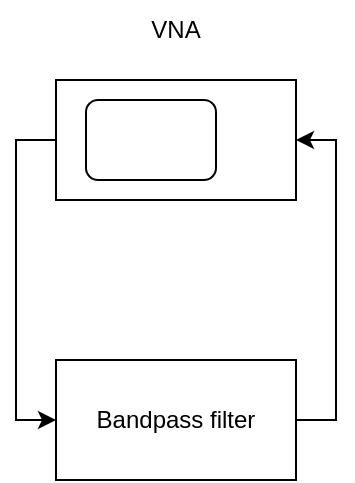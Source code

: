 <mxfile version="24.9.0">
  <diagram name="Page-1" id="xFcoPLFQghonusYL47Dk">
    <mxGraphModel dx="600" dy="374" grid="1" gridSize="10" guides="1" tooltips="1" connect="1" arrows="1" fold="1" page="1" pageScale="1" pageWidth="850" pageHeight="1100" math="0" shadow="0">
      <root>
        <mxCell id="0" />
        <mxCell id="1" parent="0" />
        <mxCell id="G1aHgrA8ANtMmXzNUmyU-5" style="edgeStyle=orthogonalEdgeStyle;rounded=0;orthogonalLoop=1;jettySize=auto;html=1;entryX=0;entryY=0.5;entryDx=0;entryDy=0;" edge="1" parent="1" source="G1aHgrA8ANtMmXzNUmyU-1" target="G1aHgrA8ANtMmXzNUmyU-4">
          <mxGeometry relative="1" as="geometry">
            <Array as="points">
              <mxPoint x="300" y="190" />
              <mxPoint x="300" y="330" />
            </Array>
          </mxGeometry>
        </mxCell>
        <mxCell id="G1aHgrA8ANtMmXzNUmyU-1" value="" style="rounded=0;whiteSpace=wrap;html=1;" vertex="1" parent="1">
          <mxGeometry x="320" y="160" width="120" height="60" as="geometry" />
        </mxCell>
        <mxCell id="G1aHgrA8ANtMmXzNUmyU-2" value="" style="rounded=1;whiteSpace=wrap;html=1;" vertex="1" parent="1">
          <mxGeometry x="335" y="170" width="65" height="40" as="geometry" />
        </mxCell>
        <mxCell id="G1aHgrA8ANtMmXzNUmyU-3" value="VNA " style="text;html=1;align=center;verticalAlign=middle;whiteSpace=wrap;rounded=0;" vertex="1" parent="1">
          <mxGeometry x="350" y="120" width="60" height="30" as="geometry" />
        </mxCell>
        <mxCell id="G1aHgrA8ANtMmXzNUmyU-6" style="edgeStyle=orthogonalEdgeStyle;rounded=0;orthogonalLoop=1;jettySize=auto;html=1;entryX=1;entryY=0.5;entryDx=0;entryDy=0;" edge="1" parent="1" source="G1aHgrA8ANtMmXzNUmyU-4" target="G1aHgrA8ANtMmXzNUmyU-1">
          <mxGeometry relative="1" as="geometry">
            <Array as="points">
              <mxPoint x="460" y="330" />
              <mxPoint x="460" y="190" />
            </Array>
          </mxGeometry>
        </mxCell>
        <mxCell id="G1aHgrA8ANtMmXzNUmyU-4" value="Bandpass filter" style="rounded=0;whiteSpace=wrap;html=1;" vertex="1" parent="1">
          <mxGeometry x="320" y="300" width="120" height="60" as="geometry" />
        </mxCell>
      </root>
    </mxGraphModel>
  </diagram>
</mxfile>
